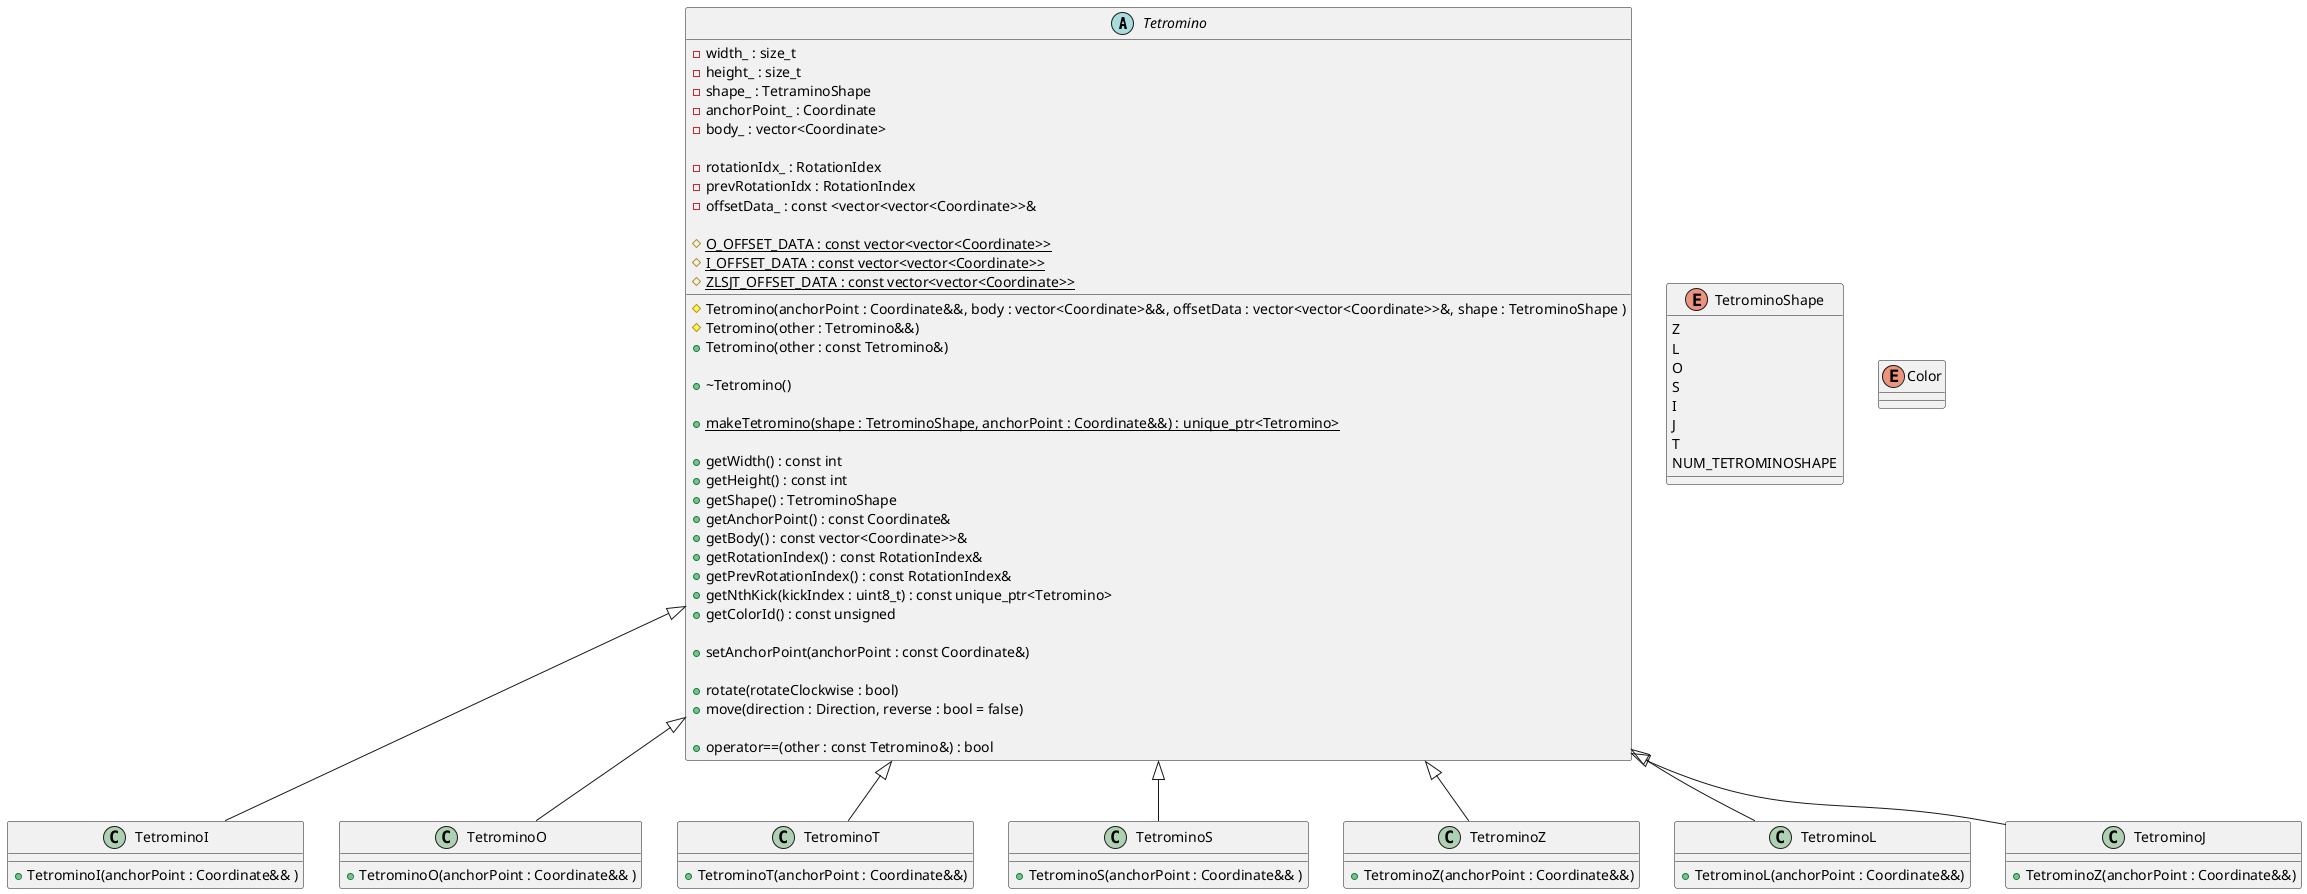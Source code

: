@startuml (id=Tetromino)

' skinparam class {
    '     BackgroundColor AntiqueWhite
    '}


abstract class Tetromino {
    - width_ : size_t
    - height_ : size_t
    - shape_ : TetraminoShape
    - anchorPoint_ : Coordinate
    - body_ : vector<Coordinate>

    '----SRS----'
    -rotationIdx_ : RotationIdex
    -prevRotationIdx : RotationIndex
    -offsetData_ : const <vector<vector<Coordinate>>&

    '----kick data----'
    # {static} O_OFFSET_DATA : const vector<vector<Coordinate>>
    # {static} I_OFFSET_DATA : const vector<vector<Coordinate>>
    # {static} ZLSJT_OFFSET_DATA : const vector<vector<Coordinate>>

    '----Constructor----'
    # Tetromino(anchorPoint : Coordinate&&, body : vector<Coordinate>&&, offsetData : vector<vector<Coordinate>>&, shape : TetrominoShape )
    # Tetromino(other : Tetromino&&)
    + Tetromino(other : const Tetromino&)

    '----Destructor----'
    + ~Tetromino()

    '----Factory----'
    + {static} makeTetromino(shape : TetrominoShape, anchorPoint : Coordinate&&) : unique_ptr<Tetromino>

    '----Getters----'
    + getWidth() : const int
    + getHeight() : const int
    + getShape() : TetrominoShape
    + getAnchorPoint() : const Coordinate&
    + getBody() : const vector<Coordinate>>&
    + getRotationIndex() : const RotationIndex&
    + getPrevRotationIndex() : const RotationIndex&
    '+ getNumOfTests() : uint8_t'
    + getNthKick(kickIndex : uint8_t) : const unique_ptr<Tetromino>
    + getColorId() : const unsigned

    '----Setters----'
    + setAnchorPoint(anchorPoint : const Coordinate&)

    '----Action----'
    + rotate(rotateClockwise : bool)
    + move(direction : Direction, reverse : bool = false)

    '----Comparisons----'
    + operator==(other : const Tetromino&) : bool
    
}


enum TetrominoShape {
    Z
    L
    O
    S
    I
    J
    T
    NUM_TETROMINOSHAPE
}

' enum Direction {
'     left
'     right
'     down
' }


enum Color {

}


class TetrominoI extends Tetromino {

    +TetrominoI(anchorPoint : Coordinate&& )
}
class TetrominoO extends Tetromino {

    +TetrominoO(anchorPoint : Coordinate&& )

}
class TetrominoT extends Tetromino {

    +TetrominoT(anchorPoint : Coordinate&&)
}

class TetrominoS extends Tetromino {

    +TetrominoS(anchorPoint : Coordinate&& )
}

class TetrominoZ extends Tetromino {

    +TetrominoZ(anchorPoint : Coordinate&&)
}

class TetrominoL extends Tetromino {

    +TetrominoL(anchorPoint : Coordinate&&)
}

class TetrominoJ extends Tetromino {

    +TetrominoZ(anchorPoint : Coordinate&&)
}

' Tetromino.-> TetrominoShape : uses
' Tetromino .-> Direction : uses

@enduml
